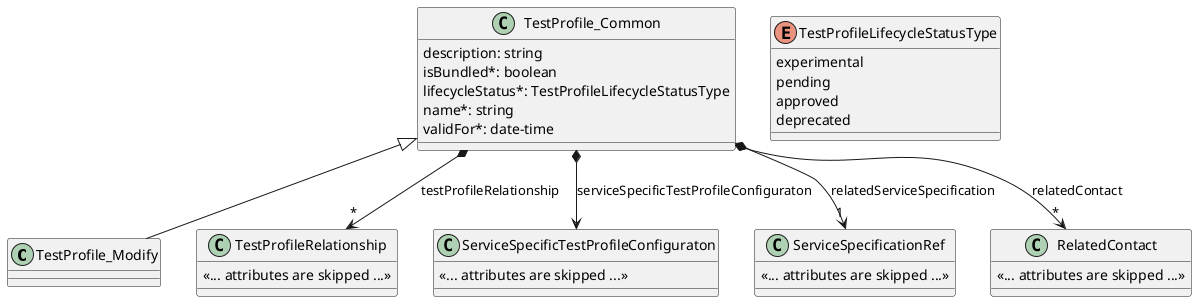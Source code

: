 @startuml useCase4PatchModel

class TestProfile_Modify {

}
TestProfile_Common <|-- TestProfile_Modify

class TestProfile_Common {

    description: string
    isBundled*: boolean
    lifecycleStatus*: TestProfileLifecycleStatusType
    name*: string
    validFor*: date-time
}

TestProfile_Common *-->"*" TestProfileRelationship : testProfileRelationship
TestProfile_Common *--> ServiceSpecificTestProfileConfiguraton : serviceSpecificTestProfileConfiguraton
TestProfile_Common *-->"1" ServiceSpecificationRef : relatedServiceSpecification
TestProfile_Common *-->"*" RelatedContact : relatedContact

enum TestProfileLifecycleStatusType {

    experimental
    pending
    approved
    deprecated
}

class TestProfileRelationship {

    <<... attributes are skipped ...>>
}

class ServiceSpecificTestProfileConfiguraton {

    <<... attributes are skipped ...>>
}

class ServiceSpecificationRef {

    <<... attributes are skipped ...>>
}

class RelatedContact {

    <<... attributes are skipped ...>>
}
@enduml